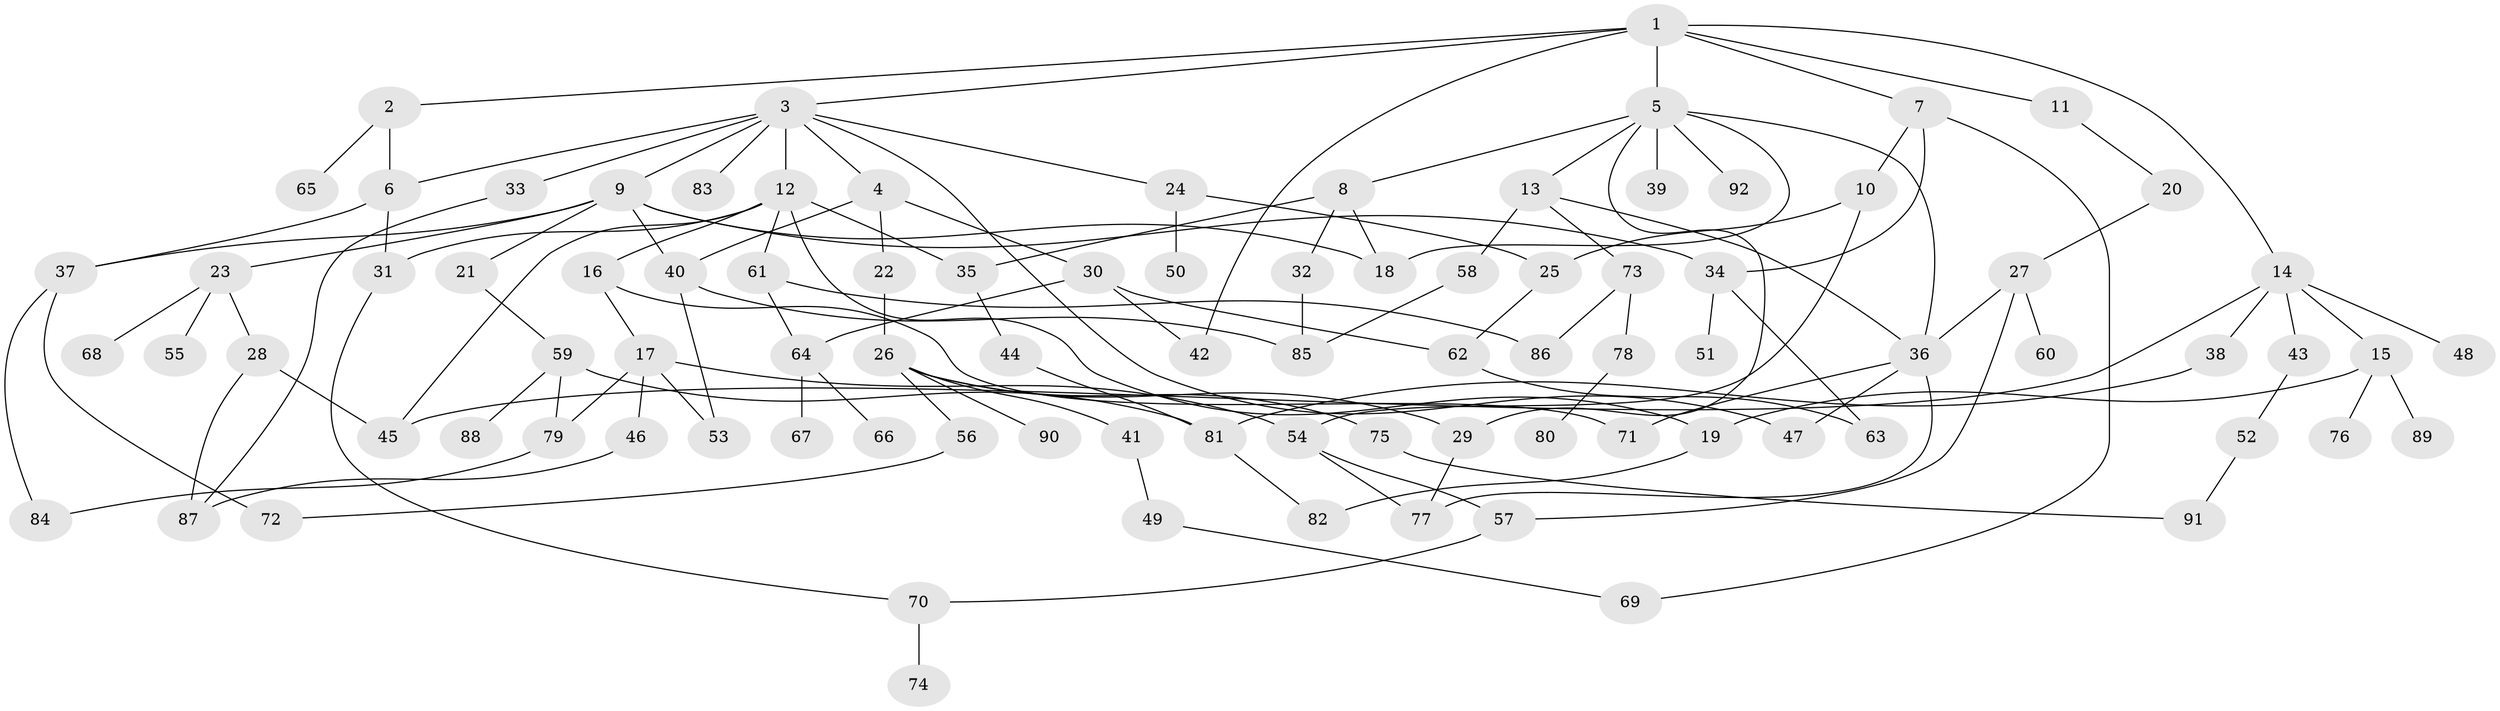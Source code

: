 // Generated by graph-tools (version 1.1) at 2025/13/03/09/25 04:13:39]
// undirected, 92 vertices, 131 edges
graph export_dot {
graph [start="1"]
  node [color=gray90,style=filled];
  1;
  2;
  3;
  4;
  5;
  6;
  7;
  8;
  9;
  10;
  11;
  12;
  13;
  14;
  15;
  16;
  17;
  18;
  19;
  20;
  21;
  22;
  23;
  24;
  25;
  26;
  27;
  28;
  29;
  30;
  31;
  32;
  33;
  34;
  35;
  36;
  37;
  38;
  39;
  40;
  41;
  42;
  43;
  44;
  45;
  46;
  47;
  48;
  49;
  50;
  51;
  52;
  53;
  54;
  55;
  56;
  57;
  58;
  59;
  60;
  61;
  62;
  63;
  64;
  65;
  66;
  67;
  68;
  69;
  70;
  71;
  72;
  73;
  74;
  75;
  76;
  77;
  78;
  79;
  80;
  81;
  82;
  83;
  84;
  85;
  86;
  87;
  88;
  89;
  90;
  91;
  92;
  1 -- 2;
  1 -- 3;
  1 -- 5;
  1 -- 7;
  1 -- 11;
  1 -- 14;
  1 -- 42;
  2 -- 65;
  2 -- 6;
  3 -- 4;
  3 -- 6;
  3 -- 9;
  3 -- 12;
  3 -- 24;
  3 -- 33;
  3 -- 47;
  3 -- 83;
  4 -- 22;
  4 -- 30;
  4 -- 40;
  5 -- 8;
  5 -- 13;
  5 -- 36;
  5 -- 39;
  5 -- 92;
  5 -- 29;
  5 -- 18;
  6 -- 31;
  6 -- 37;
  7 -- 10;
  7 -- 34;
  7 -- 69;
  8 -- 18;
  8 -- 32;
  8 -- 35;
  9 -- 21;
  9 -- 23;
  9 -- 37;
  9 -- 40;
  9 -- 34;
  9 -- 18;
  10 -- 54;
  10 -- 25;
  11 -- 20;
  12 -- 16;
  12 -- 19;
  12 -- 31;
  12 -- 45;
  12 -- 61;
  12 -- 35;
  13 -- 58;
  13 -- 73;
  13 -- 36;
  14 -- 15;
  14 -- 38;
  14 -- 43;
  14 -- 48;
  14 -- 45;
  15 -- 76;
  15 -- 89;
  15 -- 19;
  16 -- 17;
  16 -- 71;
  17 -- 46;
  17 -- 79;
  17 -- 53;
  17 -- 54;
  19 -- 82;
  20 -- 27;
  21 -- 59;
  22 -- 26;
  23 -- 28;
  23 -- 55;
  23 -- 68;
  24 -- 25;
  24 -- 50;
  25 -- 62;
  26 -- 29;
  26 -- 41;
  26 -- 56;
  26 -- 75;
  26 -- 90;
  27 -- 60;
  27 -- 57;
  27 -- 36;
  28 -- 87;
  28 -- 45;
  29 -- 77;
  30 -- 62;
  30 -- 64;
  30 -- 42;
  31 -- 70;
  32 -- 85;
  33 -- 87;
  34 -- 51;
  34 -- 63;
  35 -- 44;
  36 -- 71;
  36 -- 77;
  36 -- 47;
  37 -- 72;
  37 -- 84;
  38 -- 81;
  40 -- 53;
  40 -- 85;
  41 -- 49;
  43 -- 52;
  44 -- 81;
  46 -- 87;
  49 -- 69;
  52 -- 91;
  54 -- 57;
  54 -- 77;
  56 -- 72;
  57 -- 70;
  58 -- 85;
  59 -- 81;
  59 -- 88;
  59 -- 79;
  61 -- 86;
  61 -- 64;
  62 -- 63;
  64 -- 66;
  64 -- 67;
  70 -- 74;
  73 -- 78;
  73 -- 86;
  75 -- 91;
  78 -- 80;
  79 -- 84;
  81 -- 82;
}
